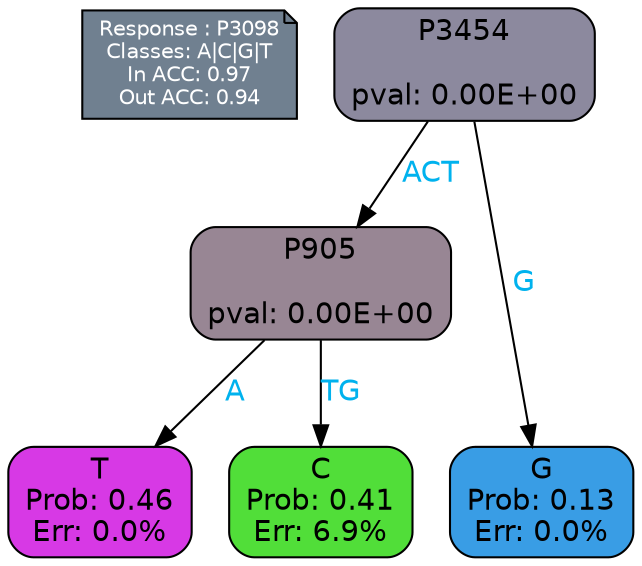 digraph Tree {
node [shape=box, style="filled, rounded", color="black", fontname=helvetica] ;
graph [ranksep=equally, splines=polylines, bgcolor=transparent, dpi=600] ;
edge [fontname=helvetica] ;
LEGEND [label="Response : P3098
Classes: A|C|G|T
In ACC: 0.97
Out ACC: 0.94
",shape=note,align=left,style=filled,fillcolor="slategray",fontcolor="white",fontsize=10];1 [label="P3454

pval: 0.00E+00", fillcolor="#8c899e"] ;
2 [label="P905

pval: 0.00E+00", fillcolor="#988694"] ;
3 [label="T
Prob: 0.46
Err: 0.0%", fillcolor="#d739e5"] ;
4 [label="C
Prob: 0.41
Err: 6.9%", fillcolor="#51de39"] ;
5 [label="G
Prob: 0.13
Err: 0.0%", fillcolor="#399de5"] ;
1 -> 2 [label="ACT",fontcolor=deepskyblue2] ;
1 -> 5 [label="G",fontcolor=deepskyblue2] ;
2 -> 3 [label="A",fontcolor=deepskyblue2] ;
2 -> 4 [label="TG",fontcolor=deepskyblue2] ;
{rank = same; 3;4;5;}{rank = same; LEGEND;1;}}